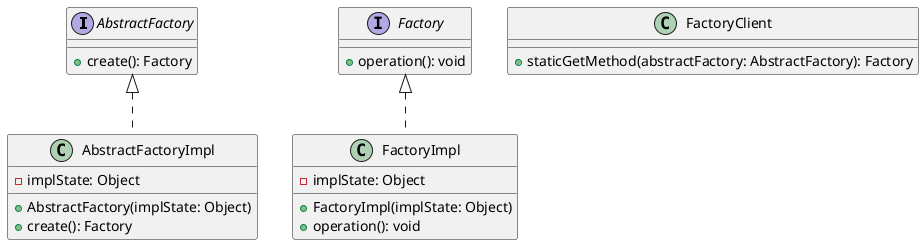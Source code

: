 @startuml
interface AbstractFactory{
    + create(): Factory
}
class AbstractFactoryImpl implements AbstractFactory{
    - implState: Object
    + AbstractFactory(implState: Object)
    + create(): Factory
}
interface Factory{
    + operation(): void
}
class FactoryImpl implements Factory{
    - implState: Object
    + FactoryImpl(implState: Object)
    + operation(): void
}
class FactoryClient{
    + staticGetMethod(abstractFactory: AbstractFactory): Factory
}
@enduml